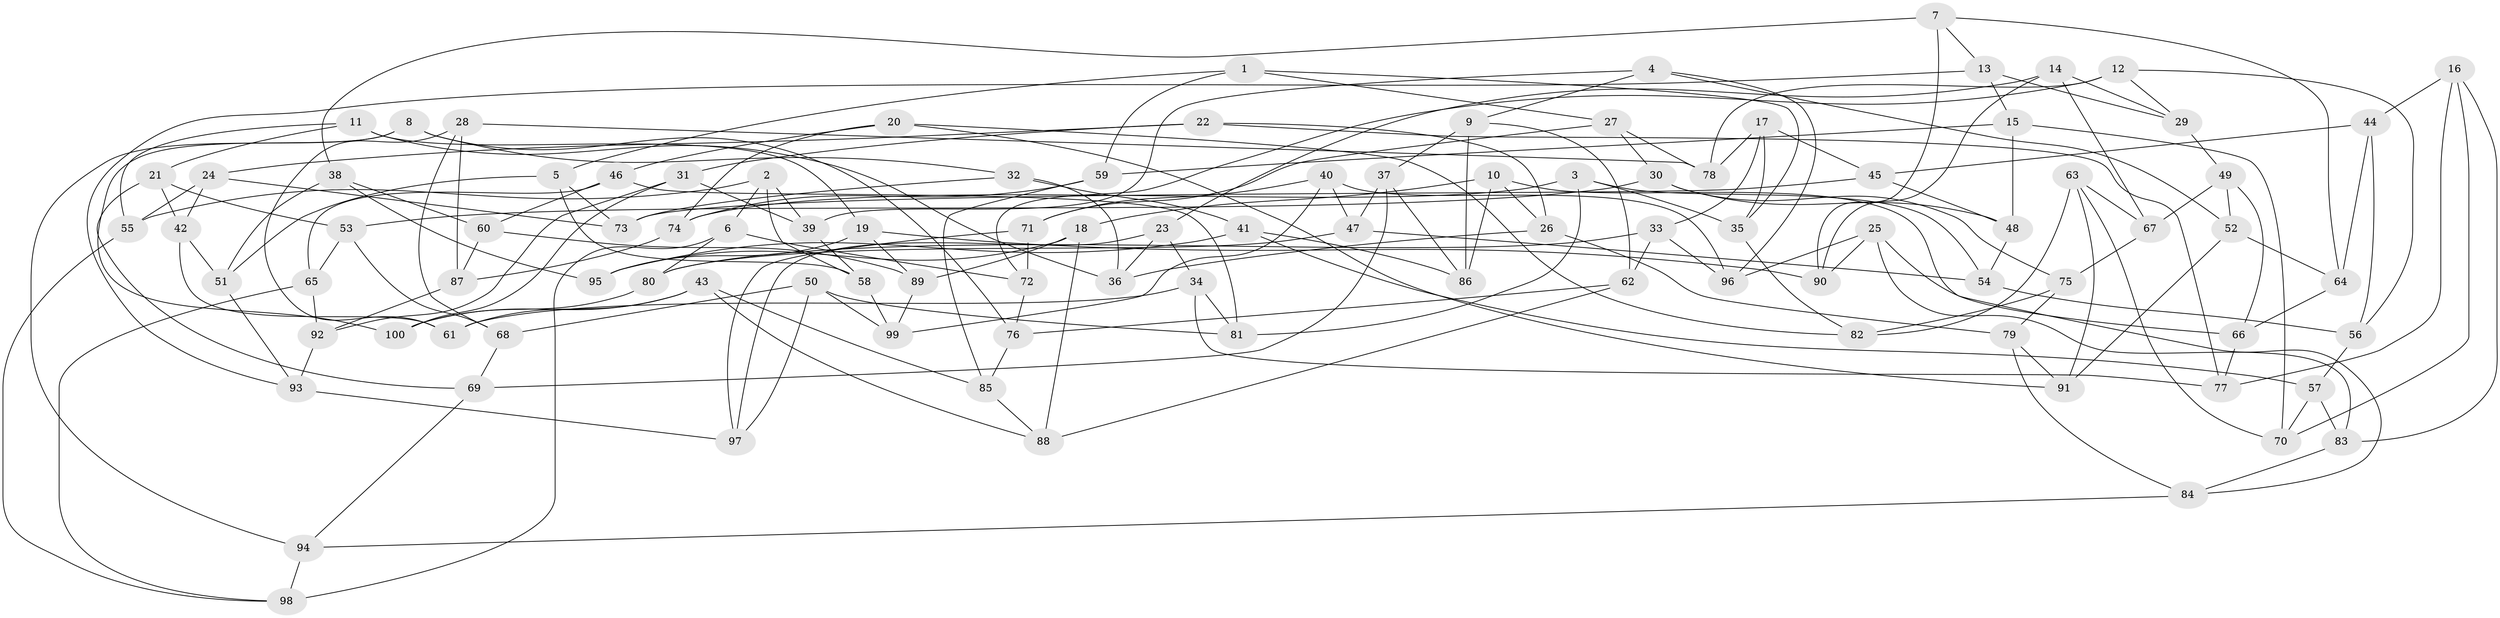 // Generated by graph-tools (version 1.1) at 2025/11/02/21/25 10:11:16]
// undirected, 100 vertices, 200 edges
graph export_dot {
graph [start="1"]
  node [color=gray90,style=filled];
  1;
  2;
  3;
  4;
  5;
  6;
  7;
  8;
  9;
  10;
  11;
  12;
  13;
  14;
  15;
  16;
  17;
  18;
  19;
  20;
  21;
  22;
  23;
  24;
  25;
  26;
  27;
  28;
  29;
  30;
  31;
  32;
  33;
  34;
  35;
  36;
  37;
  38;
  39;
  40;
  41;
  42;
  43;
  44;
  45;
  46;
  47;
  48;
  49;
  50;
  51;
  52;
  53;
  54;
  55;
  56;
  57;
  58;
  59;
  60;
  61;
  62;
  63;
  64;
  65;
  66;
  67;
  68;
  69;
  70;
  71;
  72;
  73;
  74;
  75;
  76;
  77;
  78;
  79;
  80;
  81;
  82;
  83;
  84;
  85;
  86;
  87;
  88;
  89;
  90;
  91;
  92;
  93;
  94;
  95;
  96;
  97;
  98;
  99;
  100;
  1 -- 27;
  1 -- 35;
  1 -- 5;
  1 -- 59;
  2 -- 39;
  2 -- 55;
  2 -- 58;
  2 -- 6;
  3 -- 35;
  3 -- 74;
  3 -- 54;
  3 -- 81;
  4 -- 39;
  4 -- 9;
  4 -- 96;
  4 -- 52;
  5 -- 73;
  5 -- 58;
  5 -- 51;
  6 -- 98;
  6 -- 72;
  6 -- 80;
  7 -- 90;
  7 -- 64;
  7 -- 38;
  7 -- 13;
  8 -- 94;
  8 -- 32;
  8 -- 100;
  8 -- 76;
  9 -- 86;
  9 -- 37;
  9 -- 62;
  10 -- 84;
  10 -- 26;
  10 -- 86;
  10 -- 18;
  11 -- 36;
  11 -- 21;
  11 -- 19;
  11 -- 55;
  12 -- 72;
  12 -- 29;
  12 -- 78;
  12 -- 56;
  13 -- 29;
  13 -- 15;
  13 -- 93;
  14 -- 29;
  14 -- 23;
  14 -- 90;
  14 -- 67;
  15 -- 59;
  15 -- 48;
  15 -- 70;
  16 -- 44;
  16 -- 70;
  16 -- 83;
  16 -- 77;
  17 -- 45;
  17 -- 33;
  17 -- 78;
  17 -- 35;
  18 -- 95;
  18 -- 88;
  18 -- 89;
  19 -- 95;
  19 -- 89;
  19 -- 90;
  20 -- 82;
  20 -- 74;
  20 -- 46;
  20 -- 91;
  21 -- 53;
  21 -- 42;
  21 -- 69;
  22 -- 31;
  22 -- 26;
  22 -- 24;
  22 -- 77;
  23 -- 36;
  23 -- 34;
  23 -- 97;
  24 -- 55;
  24 -- 42;
  24 -- 73;
  25 -- 90;
  25 -- 96;
  25 -- 83;
  25 -- 66;
  26 -- 79;
  26 -- 36;
  27 -- 71;
  27 -- 78;
  27 -- 30;
  28 -- 61;
  28 -- 78;
  28 -- 87;
  28 -- 68;
  29 -- 49;
  30 -- 48;
  30 -- 53;
  30 -- 75;
  31 -- 92;
  31 -- 100;
  31 -- 39;
  32 -- 73;
  32 -- 41;
  32 -- 36;
  33 -- 62;
  33 -- 80;
  33 -- 96;
  34 -- 81;
  34 -- 77;
  34 -- 61;
  35 -- 82;
  37 -- 47;
  37 -- 86;
  37 -- 69;
  38 -- 60;
  38 -- 95;
  38 -- 51;
  39 -- 58;
  40 -- 71;
  40 -- 47;
  40 -- 96;
  40 -- 99;
  41 -- 86;
  41 -- 57;
  41 -- 95;
  42 -- 61;
  42 -- 51;
  43 -- 88;
  43 -- 61;
  43 -- 85;
  43 -- 100;
  44 -- 56;
  44 -- 45;
  44 -- 64;
  45 -- 48;
  45 -- 73;
  46 -- 60;
  46 -- 65;
  46 -- 81;
  47 -- 54;
  47 -- 80;
  48 -- 54;
  49 -- 52;
  49 -- 66;
  49 -- 67;
  50 -- 97;
  50 -- 81;
  50 -- 99;
  50 -- 68;
  51 -- 93;
  52 -- 91;
  52 -- 64;
  53 -- 68;
  53 -- 65;
  54 -- 56;
  55 -- 98;
  56 -- 57;
  57 -- 70;
  57 -- 83;
  58 -- 99;
  59 -- 74;
  59 -- 85;
  60 -- 87;
  60 -- 89;
  62 -- 88;
  62 -- 76;
  63 -- 70;
  63 -- 67;
  63 -- 82;
  63 -- 91;
  64 -- 66;
  65 -- 98;
  65 -- 92;
  66 -- 77;
  67 -- 75;
  68 -- 69;
  69 -- 94;
  71 -- 97;
  71 -- 72;
  72 -- 76;
  74 -- 87;
  75 -- 82;
  75 -- 79;
  76 -- 85;
  79 -- 84;
  79 -- 91;
  80 -- 100;
  83 -- 84;
  84 -- 94;
  85 -- 88;
  87 -- 92;
  89 -- 99;
  92 -- 93;
  93 -- 97;
  94 -- 98;
}
